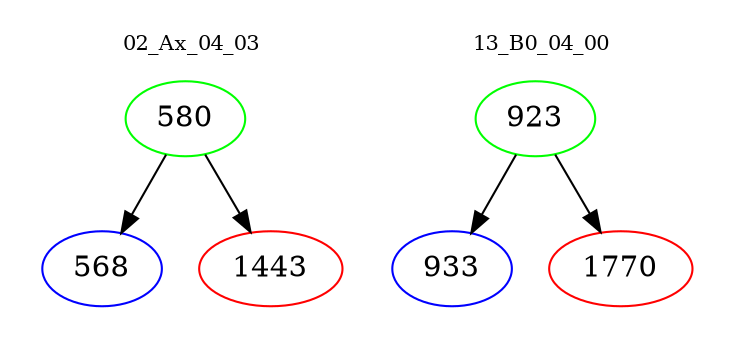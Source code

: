 digraph{
subgraph cluster_0 {
color = white
label = "02_Ax_04_03";
fontsize=10;
T0_580 [label="580", color="green"]
T0_580 -> T0_568 [color="black"]
T0_568 [label="568", color="blue"]
T0_580 -> T0_1443 [color="black"]
T0_1443 [label="1443", color="red"]
}
subgraph cluster_1 {
color = white
label = "13_B0_04_00";
fontsize=10;
T1_923 [label="923", color="green"]
T1_923 -> T1_933 [color="black"]
T1_933 [label="933", color="blue"]
T1_923 -> T1_1770 [color="black"]
T1_1770 [label="1770", color="red"]
}
}
